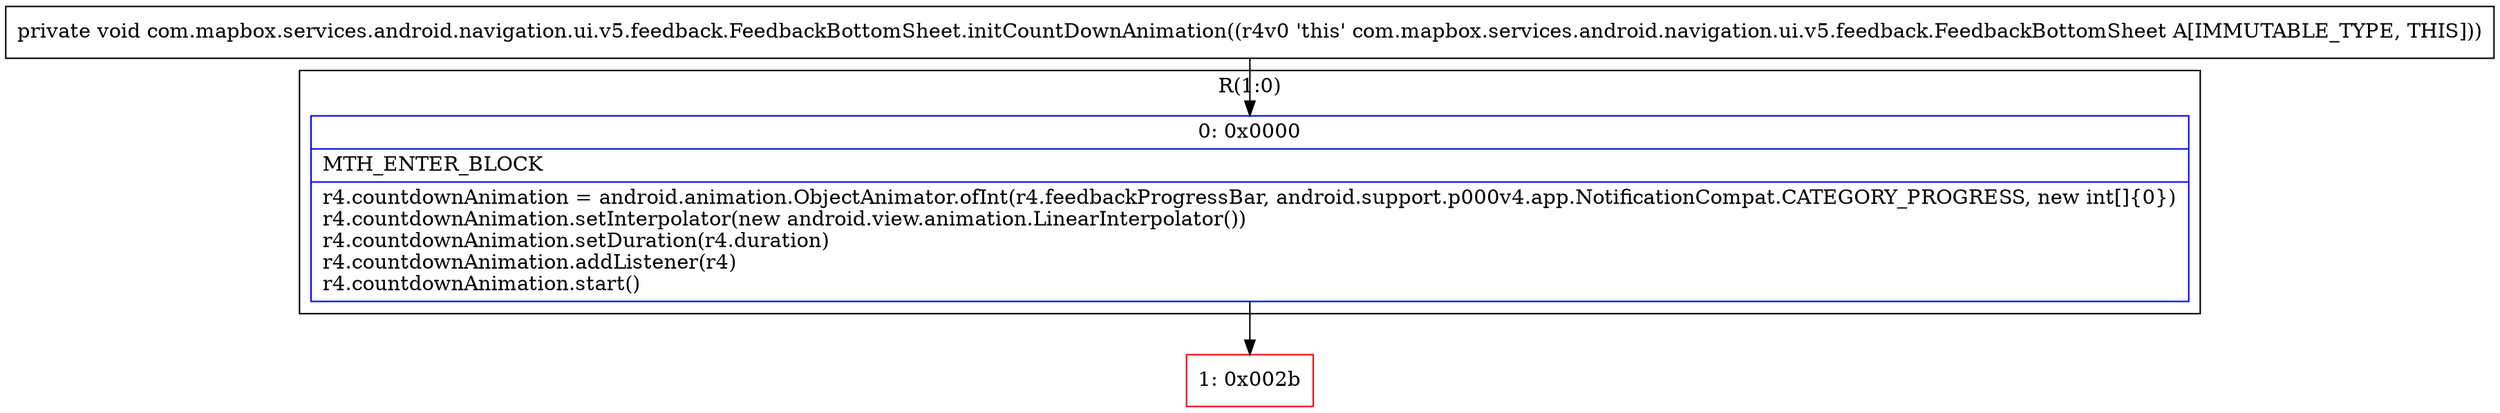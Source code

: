 digraph "CFG forcom.mapbox.services.android.navigation.ui.v5.feedback.FeedbackBottomSheet.initCountDownAnimation()V" {
subgraph cluster_Region_1634037738 {
label = "R(1:0)";
node [shape=record,color=blue];
Node_0 [shape=record,label="{0\:\ 0x0000|MTH_ENTER_BLOCK\l|r4.countdownAnimation = android.animation.ObjectAnimator.ofInt(r4.feedbackProgressBar, android.support.p000v4.app.NotificationCompat.CATEGORY_PROGRESS, new int[]\{0\})\lr4.countdownAnimation.setInterpolator(new android.view.animation.LinearInterpolator())\lr4.countdownAnimation.setDuration(r4.duration)\lr4.countdownAnimation.addListener(r4)\lr4.countdownAnimation.start()\l}"];
}
Node_1 [shape=record,color=red,label="{1\:\ 0x002b}"];
MethodNode[shape=record,label="{private void com.mapbox.services.android.navigation.ui.v5.feedback.FeedbackBottomSheet.initCountDownAnimation((r4v0 'this' com.mapbox.services.android.navigation.ui.v5.feedback.FeedbackBottomSheet A[IMMUTABLE_TYPE, THIS])) }"];
MethodNode -> Node_0;
Node_0 -> Node_1;
}

